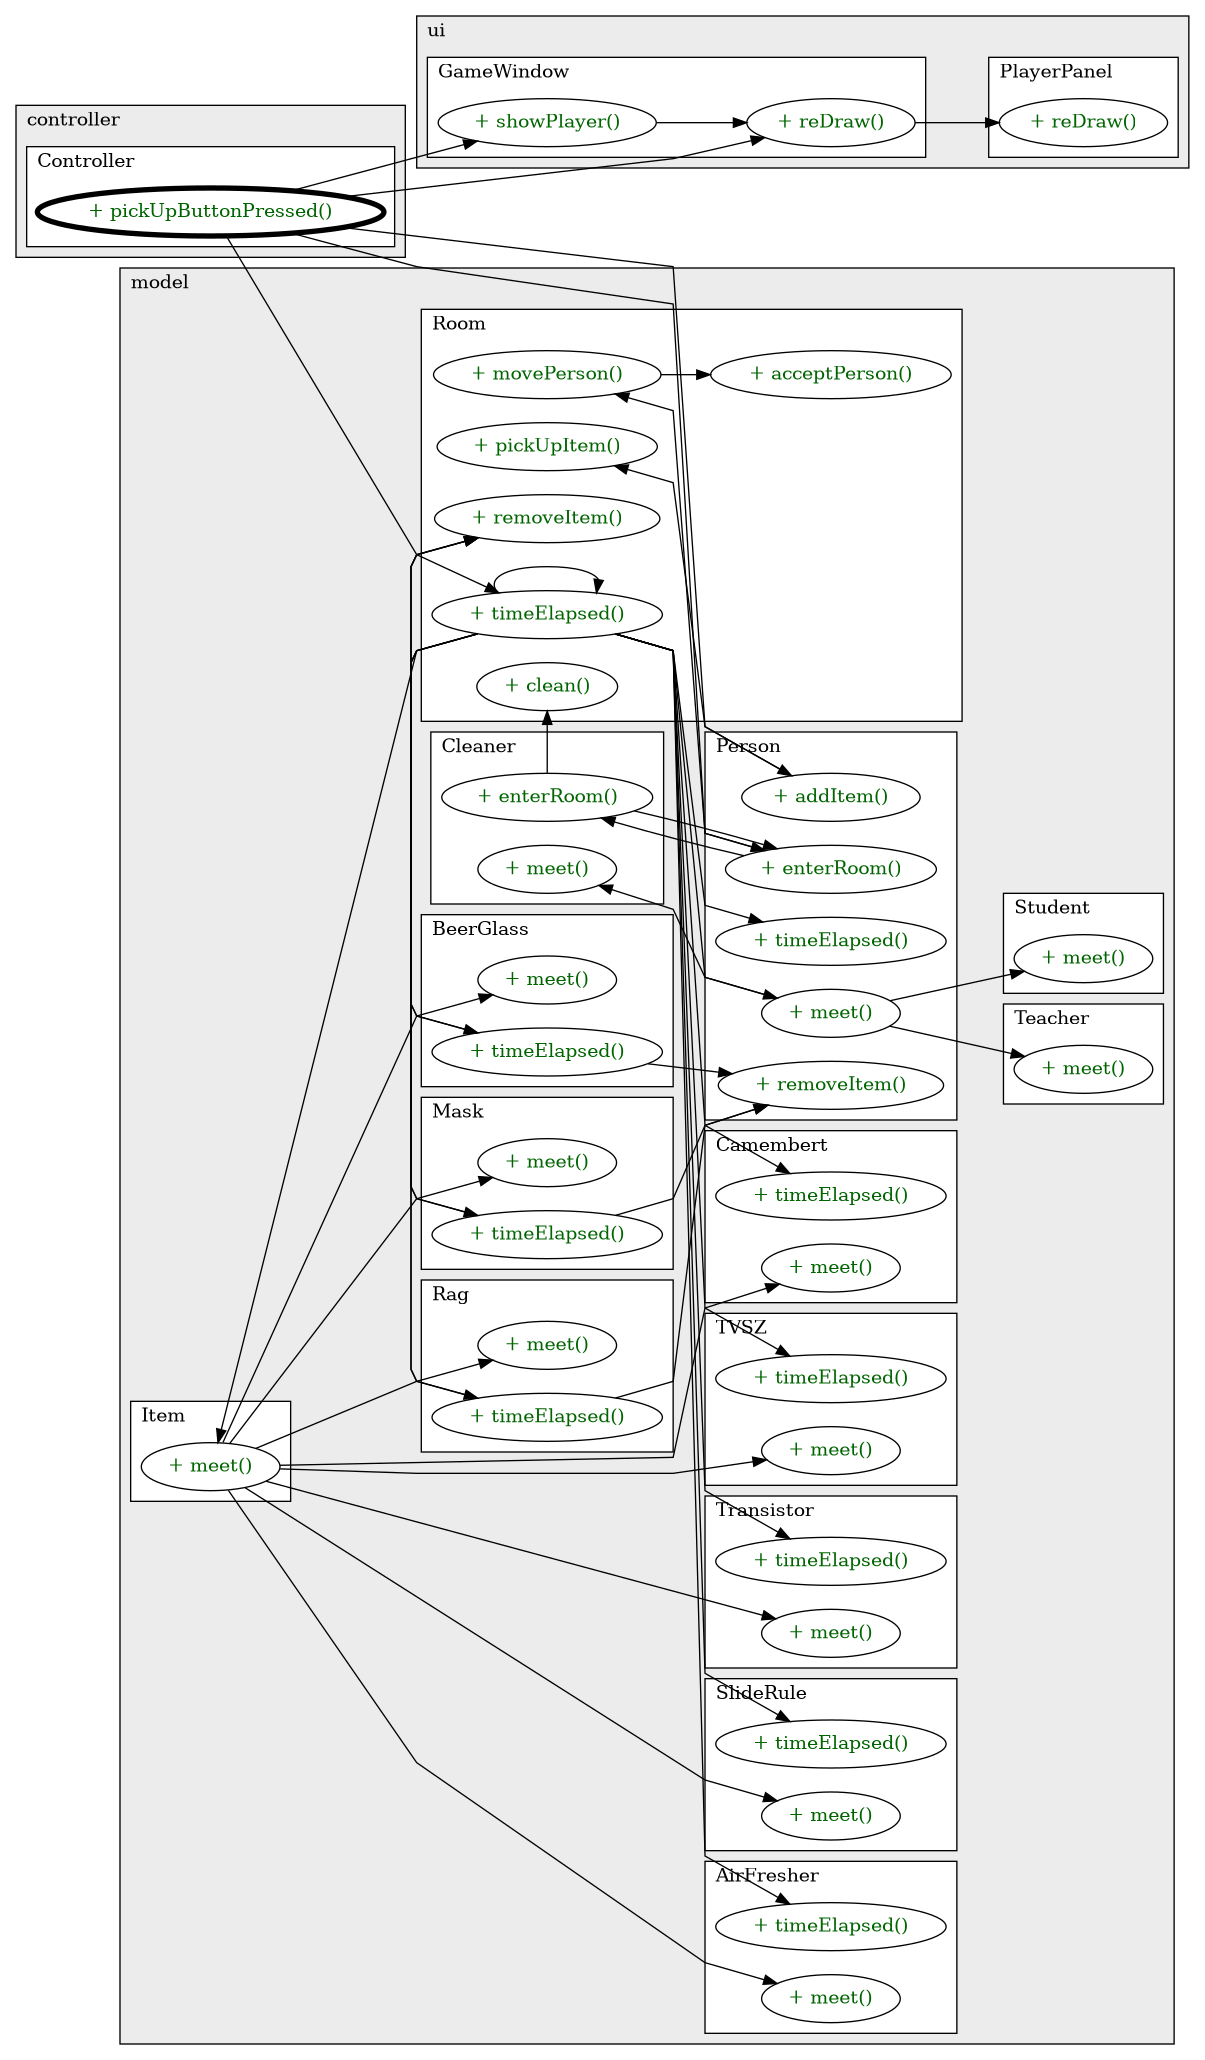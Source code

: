 @startuml

/' diagram meta data start
config=CallConfiguration;
{
  "rootMethod": "controller.Controller#pickUpButtonPressed()",
  "projectClassification": {
    "searchMode": "OpenProject", // OpenProject, AllProjects
    "includedProjects": "",
    "pathEndKeywords": "*.impl",
    "isClientPath": "",
    "isClientName": "",
    "isTestPath": "",
    "isTestName": "",
    "isMappingPath": "",
    "isMappingName": "",
    "isDataAccessPath": "",
    "isDataAccessName": "",
    "isDataStructurePath": "",
    "isDataStructureName": "",
    "isInterfaceStructuresPath": "",
    "isInterfaceStructuresName": "",
    "isEntryPointPath": "",
    "isEntryPointName": "",
    "treatFinalFieldsAsMandatory": false
  },
  "graphRestriction": {
    "classPackageExcludeFilter": "",
    "classPackageIncludeFilter": "",
    "classNameExcludeFilter": "",
    "classNameIncludeFilter": "",
    "methodNameExcludeFilter": "",
    "methodNameIncludeFilter": "",
    "removeByInheritance": "", // inheritance/annotation based filtering is done in a second step
    "removeByAnnotation": "",
    "removeByClassPackage": "", // cleanup the graph after inheritance/annotation based filtering is done
    "removeByClassName": "",
    "cutMappings": false,
    "cutEnum": true,
    "cutTests": true,
    "cutClient": true,
    "cutDataAccess": true,
    "cutInterfaceStructures": true,
    "cutDataStructures": true,
    "cutGetterAndSetter": true,
    "cutConstructors": true
  },
  "graphTraversal": {
    "forwardDepth": 3,
    "backwardDepth": 3,
    "classPackageExcludeFilter": "",
    "classPackageIncludeFilter": "",
    "classNameExcludeFilter": "",
    "classNameIncludeFilter": "",
    "methodNameExcludeFilter": "",
    "methodNameIncludeFilter": "",
    "hideMappings": false,
    "hideDataStructures": false,
    "hidePrivateMethods": true,
    "hideInterfaceCalls": true, // indirection: implementation -> interface (is hidden) -> implementation
    "onlyShowApplicationEntryPoints": false, // root node is included
    "useMethodCallsForStructureDiagram": "ForwardOnly" // ForwardOnly, BothDirections, No
  },
  "details": {
    "aggregation": "GroupByClass", // ByClass, GroupByClass, None
    "showMethodParametersTypes": false,
    "showMethodParametersNames": false,
    "showMethodReturnType": false,
    "showPackageLevels": 2,
    "showCallOrder": false,
    "edgeMode": "MethodsOnly", // TypesOnly, MethodsOnly, TypesAndMethods, MethodsAndDirectTypeUsage
    "showDetailedClassStructure": false
  },
  "rootClass": "controller.Controller",
  "extensionCallbackMethod": "" // qualified.class.name#methodName - signature: public static String method(String)
}
diagram meta data end '/



digraph g {
    rankdir="LR"
    splines=polyline
    

'nodes 
subgraph cluster_104069929 { 
   	label=model
	labeljust=l
	fillcolor="#ececec"
	style=filled
   
   subgraph cluster_1002356433 { 
   	label=Cleaner
	labeljust=l
	fillcolor=white
	style=filled
   
   Cleaner104069929XXXenterRoom2553083[
	label="+ enterRoom()"
	style=filled
	fillcolor=white
	tooltip="Cleaner

&#10;  A takarító mozgását végrehajtó metódus.&#10;  A takarító mozgási metódusa ugyanazzal kezdődik, mint az eredeti, ősben definiált.&#10;  Majd amennyiben a location-je módosult, meghívja a location-ön a setGas(false) és a clean() metódusait.&#10;  @param roomTo az a szoba, ahova át akar lépni&#10; "
	fontcolor=darkgreen
];

Cleaner104069929XXXmeet1907849355[
	label="+ meet()"
	style=filled
	fillcolor=white
	tooltip="Cleaner

&#10;  A takarító egy személlyel való találkozást kezeli le.&#10;  A takarító nem csinál semmit&#10;  @param person a személy, akivel találkozik&#10; "
	fontcolor=darkgreen
];
} 

subgraph cluster_1293994499 { 
   	label=Teacher
	labeljust=l
	fillcolor=white
	style=filled
   
   Teacher104069929XXXmeet1907849355[
	label="+ meet()"
	style=filled
	fillcolor=white
	tooltip="Teacher

&#10;  A tanár egy személlyel való találkozást kezeli le.&#10;  A személyt, akivel találkozik, megpróbálja megölni, amennyiben nincs lebénulva.&#10;  @param person a személy, akivel találkozik&#10; "
	fontcolor=darkgreen
];
} 

subgraph cluster_1378105930 { 
   	label=AirFresher
	labeljust=l
	fillcolor=white
	style=filled
   
   AirFresher104069929XXXmeet1907849355[
	label="+ meet()"
	style=filled
	fillcolor=white
	tooltip="AirFresher

&#10;  Egy személlyel való találkozást kezeli, ha a földön van.&#10;  Nincsen semmilyen hatása a földön.&#10;  @param person Az a személy, akivel találkozik&#10; "
	fontcolor=darkgreen
];

AirFresher104069929XXXtimeElapsed104431[
	label="+ timeElapsed()"
	style=filled
	fillcolor=white
	tooltip="AirFresher

&#10;  Idő telése a tárgyon&#10;  Mivel egyszerhasználatos tárgy, így nem történik vele&#10;  semmi az idő múlásával.&#10;  @param time az eltelt idő&#10; "
	fontcolor=darkgreen
];
} 

subgraph cluster_1541209638 { 
   	label=Person
	labeljust=l
	fillcolor=white
	style=filled
   
   Person104069929XXXaddItem2289459[
	label="+ addItem()"
	style=filled
	fillcolor=white
	tooltip="Person

&#10;  Egy tárgy felvétele, amennyiben a lehetséges&#10;  @param item a felvenni kívánt tárgy&#10; "
	fontcolor=darkgreen
];

Person104069929XXXenterRoom2553083[
	label="+ enterRoom()"
	style=filled
	fillcolor=white
	tooltip="Person

&#10;  A személy mozgását végrehajtó metódus.&#10;  Ha a személy nincs elkábulva, továbbítja a jelenlegi szobájának az átlépés igényét.&#10;  A két szoba felelőssége, hogy a személyt beengedi-e.&#10;  Amennyiben sikeresen átlép a másik szobába, frissíti a tárgyainak tartózkodási helyét is.&#10;  @param roomTo az a szoba, ahova át akar lépni&#10; "
	fontcolor=darkgreen
];

Person104069929XXXmeet1907849355[
	label="+ meet()"
	style=filled
	fillcolor=white
	tooltip="Person

&#10;  Egy személlyel való találkozást kezeli le.&#10;  @param person a személy, akivel találkozik&#10; "
	fontcolor=darkgreen
];

Person104069929XXXremoveItem2289459[
	label="+ removeItem()"
	style=filled
	fillcolor=white
	tooltip="Person

&#10;  Egy tárgy törlése a személy kezéből.&#10;  @param item a törölni kívánt tárgy&#10; "
	fontcolor=darkgreen
];

Person104069929XXXtimeElapsed104431[
	label="+ timeElapsed()"
	style=filled
	fillcolor=white
	tooltip="Person

&#10;  Időtelés szimulálása.&#10;  A személy továbbítja az eltelt időt (time) a nála lévő tárgyaknak.&#10;  Amennyiben kábult a személy, csökkenti a hátralévő kábulási időt.&#10;  @param time az eltelt idő&#10; "
	fontcolor=darkgreen
];
} 

subgraph cluster_159551353 { 
   	label=BeerGlass
	labeljust=l
	fillcolor=white
	style=filled
   
   BeerGlass104069929XXXmeet1907849355[
	label="+ meet()"
	style=filled
	fillcolor=white
	tooltip="BeerGlass

&#10;  Egy személlyel való találkozást kezeli, ha a földön van.&#10;  Nincsen semmilyen hatása, mert ha a földön van nem tud senkit megvédeni.&#10;  @param person Az a személy, akivel találkozik&#10; "
	fontcolor=darkgreen
];

BeerGlass104069929XXXtimeElapsed104431[
	label="+ timeElapsed()"
	style=filled
	fillcolor=white
	tooltip="BeerGlass

&#10;  Idő telése a tárgyon&#10;  Ha aktiválva van a tárgy, akkor a kapott paraméterrel csökkenti az objektum timeRemaining tagváltozóját.&#10;  Ha a timeRemaining elérte a 0-t, akkor kezdeményezi aktuális birtokosánál a tárgy megsemmisítését.&#10;  @param time az eltelt idő&#10; "
	fontcolor=darkgreen
];
} 

subgraph cluster_1669420968 { 
   	label=SlideRule
	labeljust=l
	fillcolor=white
	style=filled
   
   SlideRule104069929XXXmeet1907849355[
	label="+ meet()"
	style=filled
	fillcolor=white
	tooltip="SlideRule

&#10;  Találkozás személlyel&#10;  Nem csinál semmit, mert ha földön van nincs funkciója.&#10;  @param person a személy, akivel találkozik a tárgy&#10; "
	fontcolor=darkgreen
];

SlideRule104069929XXXtimeElapsed104431[
	label="+ timeElapsed()"
	style=filled
	fillcolor=white
	tooltip="SlideRule

&#10;  Idő telése a tárgyon&#10;  Mivel egyszerhasználatos tárgy, így nem történik vele semmi az idő múlásával.&#10;  @param time az eltelt idő&#10; "
	fontcolor=darkgreen
];
} 

subgraph cluster_1705623114 { 
   	label=Transistor
	labeljust=l
	fillcolor=white
	style=filled
   
   Transistor104069929XXXmeet1907849355[
	label="+ meet()"
	style=filled
	fillcolor=white
	tooltip="Transistor

&#10;  Találkozás emberrel&#10;  Nem csinál semmit.&#10;  @param person a személy, akivel találkozik a tárgy&#10; "
	fontcolor=darkgreen
];

Transistor104069929XXXtimeElapsed104431[
	label="+ timeElapsed()"
	style=filled
	fillcolor=white
	tooltip="Transistor

&#10;  Idő telése a tárgyon&#10;  Nem történik vele semmi.&#10;  @param time az eltelt idő&#10; "
	fontcolor=darkgreen
];
} 

subgraph cluster_1733563306 { 
   	label=Student
	labeljust=l
	fillcolor=white
	style=filled
   
   Student104069929XXXmeet1907849355[
	label="+ meet()"
	style=filled
	fillcolor=white
	tooltip="Student

&#10;  Egy személlyel való találkozást kezeli le. Köszön a személynek.&#10;  @param person a személy, akivel találkozik&#10; "
	fontcolor=darkgreen
];
} 

subgraph cluster_2011797581 { 
   	label=Rag
	labeljust=l
	fillcolor=white
	style=filled
   
   Rag104069929XXXmeet1907849355[
	label="+ meet()"
	style=filled
	fillcolor=white
	tooltip="Rag

&#10;  Egy személlyel való találkozást lekezelése.&#10;  Az aktivált rongy kezdeményezi a személy megbénítását.&#10;  @param person a személy, akivel találkozik a tárgy&#10; "
	fontcolor=darkgreen
];

Rag104069929XXXtimeElapsed104431[
	label="+ timeElapsed()"
	style=filled
	fillcolor=white
	tooltip="Rag

&#10;  Idő telése a tárgyra&#10;  Ha aktiválva van a tárgy, akkor a timeRemaining értékét&#10;  csökkenti time-mal. Ha elérte a 0-t, akkor aktuális birtokosánál kezdeményezi a tárgy&#10;  megsemmisítését.&#10;  @param time az eltelt idő&#10; "
	fontcolor=darkgreen
];
} 

subgraph cluster_2058534616 { 
   	label=Item
	labeljust=l
	fillcolor=white
	style=filled
   
   Item104069929XXXmeet1907849355[
	label="+ meet()"
	style=filled
	fillcolor=white
	tooltip="Item

&#10;  Ha a tárgy a földön van egy szobában,&#10;  a szobába belépő új személyekkel való találkozást kezeli.&#10;  @param person a személy, akivel találkozik a tárgy&#10; "
	fontcolor=darkgreen
];
} 

subgraph cluster_2058635953 { 
   	label=Mask
	labeljust=l
	fillcolor=white
	style=filled
   
   Mask104069929XXXmeet1907849355[
	label="+ meet()"
	style=filled
	fillcolor=white
	tooltip="Mask

&#10;  Találkozás személlyel&#10;  Nem csinál semmit, mert ha földön van nincs kit megvédenie.&#10;  @param person a személy, akivel találkozik a tárgy&#10; "
	fontcolor=darkgreen
];

Mask104069929XXXtimeElapsed104431[
	label="+ timeElapsed()"
	style=filled
	fillcolor=white
	tooltip="Mask

&#10;  Idő telése a maszkon&#10;  Ha aktiválva van a tárgy, akkor a timeRemaining értékét&#10;  csökkenti time-mal. Ha elérte a 0-t, akkor adott értékkel csökkenti a durationt és&#10;  visszaállítja az activatedet hamisra. Ha a duration elérte a 0-t akkor aktuális&#10;  birtokosánál kezdeményezi a tárgy megsemmisítését&#10;  @param time az eltelt idő&#10; "
	fontcolor=darkgreen
];
} 

subgraph cluster_2058798240 { 
   	label=Room
	labeljust=l
	fillcolor=white
	style=filled
   
   Room104069929XXXacceptPerson1907849355[
	label="+ acceptPerson()"
	style=filled
	fillcolor=white
	tooltip="Room

&#10;  A paraméterként kapott személyt engedi be a szobába.&#10;  Amennyiben a szoba kapacitása kimerült nem engedi be a személyt. A visszatérési&#10;  értéke a beengedés sikeressége. Ha beengedi a személyt, felel az új személy és a&#10;  szobában tartózkodó személyek kölcsönös találkozásáért, illetve az új személy és&#10;  szobában levő tárgyak találkozásáért. Ha a szoba mérgezett, felel a belépő játékos&#10;  elkábításáért.&#10;  Felel a ragacsosság növeléséért.&#10;  @param person a belépő személy&#10;  @return {@code true} ha sikeresen belépett a szobába {@code false} egyébként&#10; "
	fontcolor=darkgreen
];

Room104069929XXXclean0[
	label="+ clean()"
	style=filled
	fillcolor=white
	tooltip="Room

&#10;  A szoba takarítása.&#10;  Stickiness nullázása. A legutóbb érkezett ember (ez a takarító,&#10;  aki a szobába jövetelkor hívta a függvényt) kivételével&#10;  összes szobában tartózkodó embert átteszi egy másik szobába, amennyiben teheti.&#10;  A szomszédok listájában elölről indul, és ameddig tudja tenni az embereket, addig oda teszi&#10;  (meghívja az adott emberre az enterRoom(r3) metódust az adott r3 szomszédot átadva),&#10;  ha pedig nem tudja, akkor a következő szomszéddal próbálkozik.&#10;  Ha az összes szomszédon végig ment és még mindig maradt ember a szobában, akkor ők ott maradhatnak.&#10; "
	fontcolor=darkgreen
];

Room104069929XXXmovePerson1681949660[
	label="+ movePerson()"
	style=filled
	fillcolor=white
	tooltip="Room

&#10; Ha a szoba jelenleg nincs aktívan elátkozva, a&#10;  paraméterként kapott személy a paraméterként kapott szobába léptetésének igényét továbbítja. A kapott szoba&#10;  értesíti ennek sikerességéről és ő is ezzel tér vissza. Ha igazzal tér vissza, akkor&#10;  eltávolítja a személyt önmagából. Ha a szoba aktívan elátkozott, rögtön hamissal tér vissza.&#10;  @param person a személy, aki át akar lépni&#10;  @param roomTo a szoba, ahova át szeretne lépni&#10;  @return {@code true} ha sikeresen átlépett, {@code false} egyébként&#10; "
	fontcolor=darkgreen
];

Room104069929XXXpickUpItem2289459[
	label="+ pickUpItem()"
	style=filled
	fillcolor=white
	tooltip="Room

&#10;  Egy tárgy felvételének kezdeményezése a szobánál.&#10;  Amennyiben a ragacsosság még nem érte el a határértékét,&#10;  a removeItem()-hez hasonlóan eltávolítja a tárgyat, majd igazzal visszatér.&#10;  Egyébként hamis visszatérési értékkel jelzi a személynek a sikertelen felvételt.&#10;  @param item a tárgy amit fel akarnak venni&#10;  @return {@code true} ha a tárgy felvehető {@code false} egyébként&#10; "
	fontcolor=darkgreen
];

Room104069929XXXremoveItem2289459[
	label="+ removeItem()"
	style=filled
	fillcolor=white
	tooltip="Room

&#10;  Egy tárgy törlése a szobából.&#10;  @param item a törölni kívánt tárgy&#10; "
	fontcolor=darkgreen
];

Room104069929XXXtimeElapsed104431[
	label="+ timeElapsed()"
	style=filled
	fillcolor=white
	tooltip="Room

&#10;  Idő telésének szimulálása. Funckiói:&#10;  Elátkozottsági állapot módosul.&#10;  Továbbítja az eltelt időt a benne lévő személyeknek és tárgyaknak.&#10;  A továbbra is szobában tartózkodó tárgyakat összetalálkoztatja minden személlyel és&#10;  minden személyt kölcsönösen összetalálkoztat egymással.&#10;  @param time az eltelt idő&#10; "
	fontcolor=darkgreen
];
} 

subgraph cluster_2058832910 { 
   	label=TVSZ
	labeljust=l
	fillcolor=white
	style=filled
   
   TVSZ104069929XXXmeet1907849355[
	label="+ meet()"
	style=filled
	fillcolor=white
	tooltip="TVSZ

&#10;  Találkozás személlyel&#10;  Nem csinál semmit. a földön nem tud megvédeni senkit.&#10;  @param person a személy, akivel találkozik a tárgy&#10; "
	fontcolor=darkgreen
];

TVSZ104069929XXXtimeElapsed104431[
	label="+ timeElapsed()"
	style=filled
	fillcolor=white
	tooltip="TVSZ

&#10;  Idő telése a TVSZ-en&#10;  Mivel egyszerhasználatos tárgy, így nem történik vele&#10;  semmi az idő múlásával.&#10;  @param time az eltelt idő&#10; "
	fontcolor=darkgreen
];
} 

subgraph cluster_2119370327 { 
   	label=Camembert
	labeljust=l
	fillcolor=white
	style=filled
   
   Camembert104069929XXXmeet1907849355[
	label="+ meet()"
	style=filled
	fillcolor=white
	tooltip="Camembert

&#10;  Egy személlyel való találkozást kezeli, ha a földön van.&#10;  Nincsen semmilyen hatása.&#10;  @param person Az a személy, akivel találkozik&#10; "
	fontcolor=darkgreen
];

Camembert104069929XXXtimeElapsed104431[
	label="+ timeElapsed()"
	style=filled
	fillcolor=white
	tooltip="Camembert

&#10;  Idő múlása tárgyon.&#10;  Az idő műlása nincs rá hastással, mert egyszerhasználatos tárgy.&#10;  @param time az eltelt idő&#10; "
	fontcolor=darkgreen
];
} 
} 

subgraph cluster_3732 { 
   	label=ui
	labeljust=l
	fillcolor="#ececec"
	style=filled
   
   subgraph cluster_1924555204 { 
   	label=GameWindow
	labeljust=l
	fillcolor=white
	style=filled
   
   GameWindow3732XXXreDraw0[
	label="+ reDraw()"
	style=filled
	fillcolor=white
	tooltip="GameWindow

null"
	fontcolor=darkgreen
];

GameWindow3732XXXshowPlayer214492645[
	label="+ showPlayer()"
	style=filled
	fillcolor=white
	tooltip="GameWindow

null"
	fontcolor=darkgreen
];
} 

subgraph cluster_204909783 { 
   	label=PlayerPanel
	labeljust=l
	fillcolor=white
	style=filled
   
   PlayerPanel3732XXXreDraw0[
	label="+ reDraw()"
	style=filled
	fillcolor=white
	tooltip="PlayerPanel

null"
	fontcolor=darkgreen
];
} 
} 

subgraph cluster_637428636 { 
   	label=controller
	labeljust=l
	fillcolor="#ececec"
	style=filled
   
   subgraph cluster_1872830130 { 
   	label=Controller
	labeljust=l
	fillcolor=white
	style=filled
   
   Controller637428636XXXpickUpButtonPressed0[
	label="+ pickUpButtonPressed()"
	style=filled
	fillcolor=white
	tooltip="Controller

null"
	penwidth=4
	fontcolor=darkgreen
];
} 
} 

'edges    
BeerGlass104069929XXXtimeElapsed104431 -> Person104069929XXXremoveItem2289459;
BeerGlass104069929XXXtimeElapsed104431 -> Room104069929XXXremoveItem2289459;
Cleaner104069929XXXenterRoom2553083 -> Person104069929XXXenterRoom2553083;
Cleaner104069929XXXenterRoom2553083 -> Room104069929XXXclean0;
Controller637428636XXXpickUpButtonPressed0 -> GameWindow3732XXXreDraw0;
Controller637428636XXXpickUpButtonPressed0 -> GameWindow3732XXXshowPlayer214492645;
Controller637428636XXXpickUpButtonPressed0 -> Person104069929XXXaddItem2289459;
Controller637428636XXXpickUpButtonPressed0 -> Person104069929XXXenterRoom2553083;
Controller637428636XXXpickUpButtonPressed0 -> Room104069929XXXtimeElapsed104431;
GameWindow3732XXXreDraw0 -> PlayerPanel3732XXXreDraw0;
GameWindow3732XXXshowPlayer214492645 -> GameWindow3732XXXreDraw0;
Item104069929XXXmeet1907849355 -> AirFresher104069929XXXmeet1907849355;
Item104069929XXXmeet1907849355 -> BeerGlass104069929XXXmeet1907849355;
Item104069929XXXmeet1907849355 -> Camembert104069929XXXmeet1907849355;
Item104069929XXXmeet1907849355 -> Mask104069929XXXmeet1907849355;
Item104069929XXXmeet1907849355 -> Rag104069929XXXmeet1907849355;
Item104069929XXXmeet1907849355 -> SlideRule104069929XXXmeet1907849355;
Item104069929XXXmeet1907849355 -> TVSZ104069929XXXmeet1907849355;
Item104069929XXXmeet1907849355 -> Transistor104069929XXXmeet1907849355;
Mask104069929XXXtimeElapsed104431 -> Person104069929XXXremoveItem2289459;
Mask104069929XXXtimeElapsed104431 -> Room104069929XXXremoveItem2289459;
Person104069929XXXaddItem2289459 -> Room104069929XXXpickUpItem2289459;
Person104069929XXXenterRoom2553083 -> Cleaner104069929XXXenterRoom2553083;
Person104069929XXXenterRoom2553083 -> Room104069929XXXmovePerson1681949660;
Person104069929XXXmeet1907849355 -> Cleaner104069929XXXmeet1907849355;
Person104069929XXXmeet1907849355 -> Student104069929XXXmeet1907849355;
Person104069929XXXmeet1907849355 -> Teacher104069929XXXmeet1907849355;
Rag104069929XXXtimeElapsed104431 -> Person104069929XXXremoveItem2289459;
Rag104069929XXXtimeElapsed104431 -> Room104069929XXXremoveItem2289459;
Room104069929XXXmovePerson1681949660 -> Room104069929XXXacceptPerson1907849355;
Room104069929XXXtimeElapsed104431 -> AirFresher104069929XXXtimeElapsed104431;
Room104069929XXXtimeElapsed104431 -> BeerGlass104069929XXXtimeElapsed104431;
Room104069929XXXtimeElapsed104431 -> Camembert104069929XXXtimeElapsed104431;
Room104069929XXXtimeElapsed104431 -> Item104069929XXXmeet1907849355;
Room104069929XXXtimeElapsed104431 -> Mask104069929XXXtimeElapsed104431;
Room104069929XXXtimeElapsed104431 -> Person104069929XXXmeet1907849355;
Room104069929XXXtimeElapsed104431 -> Person104069929XXXtimeElapsed104431;
Room104069929XXXtimeElapsed104431 -> Rag104069929XXXtimeElapsed104431;
Room104069929XXXtimeElapsed104431 -> Room104069929XXXtimeElapsed104431;
Room104069929XXXtimeElapsed104431 -> SlideRule104069929XXXtimeElapsed104431;
Room104069929XXXtimeElapsed104431 -> TVSZ104069929XXXtimeElapsed104431;
Room104069929XXXtimeElapsed104431 -> Transistor104069929XXXtimeElapsed104431;
    
}
@enduml
